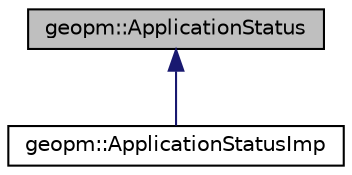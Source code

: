 digraph "geopm::ApplicationStatus"
{
 // LATEX_PDF_SIZE
  edge [fontname="Helvetica",fontsize="10",labelfontname="Helvetica",labelfontsize="10"];
  node [fontname="Helvetica",fontsize="10",shape=record];
  Node1 [label="geopm::ApplicationStatus",height=0.2,width=0.4,color="black", fillcolor="grey75", style="filled", fontcolor="black",tooltip="Object that encapsulates application process information such as the process ID, region hash,..."];
  Node1 -> Node2 [dir="back",color="midnightblue",fontsize="10",style="solid",fontname="Helvetica"];
  Node2 [label="geopm::ApplicationStatusImp",height=0.2,width=0.4,color="black", fillcolor="white", style="filled",URL="$classgeopm_1_1_application_status_imp.html",tooltip=" "];
}
